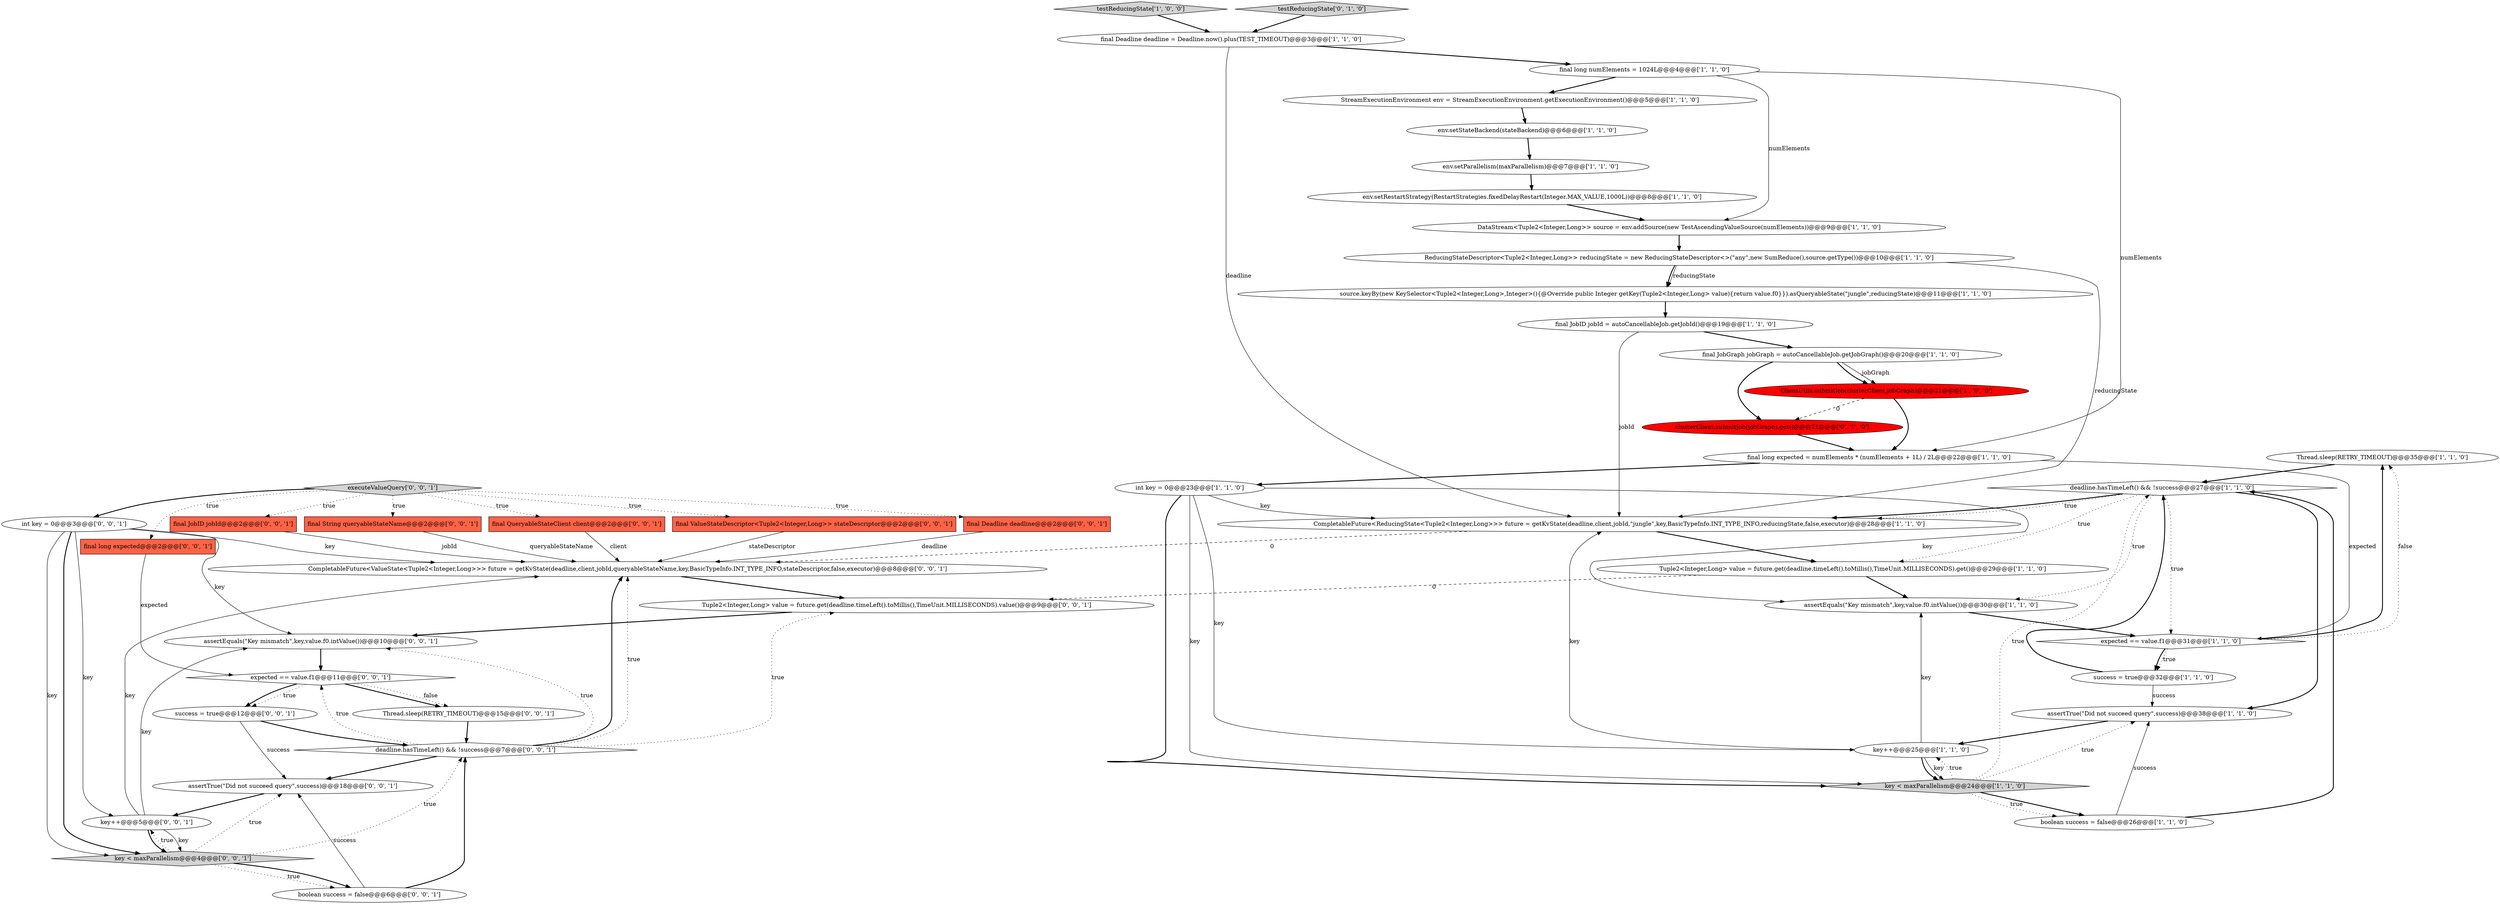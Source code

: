 digraph {
23 [style = filled, label = "Thread.sleep(RETRY_TIMEOUT)@@@35@@@['1', '1', '0']", fillcolor = white, shape = ellipse image = "AAA0AAABBB1BBB"];
9 [style = filled, label = "DataStream<Tuple2<Integer,Long>> source = env.addSource(new TestAscendingValueSource(numElements))@@@9@@@['1', '1', '0']", fillcolor = white, shape = ellipse image = "AAA0AAABBB1BBB"];
29 [style = filled, label = "executeValueQuery['0', '0', '1']", fillcolor = lightgray, shape = diamond image = "AAA0AAABBB3BBB"];
44 [style = filled, label = "CompletableFuture<ValueState<Tuple2<Integer,Long>>> future = getKvState(deadline,client,jobId,queryableStateName,key,BasicTypeInfo.INT_TYPE_INFO,stateDescriptor,false,executor)@@@8@@@['0', '0', '1']", fillcolor = white, shape = ellipse image = "AAA0AAABBB3BBB"];
4 [style = filled, label = "final JobGraph jobGraph = autoCancellableJob.getJobGraph()@@@20@@@['1', '1', '0']", fillcolor = white, shape = ellipse image = "AAA0AAABBB1BBB"];
3 [style = filled, label = "source.keyBy(new KeySelector<Tuple2<Integer,Long>,Integer>(){@Override public Integer getKey(Tuple2<Integer,Long> value){return value.f0}}).asQueryableState(\"jungle\",reducingState)@@@11@@@['1', '1', '0']", fillcolor = white, shape = ellipse image = "AAA0AAABBB1BBB"];
1 [style = filled, label = "CompletableFuture<ReducingState<Tuple2<Integer,Long>>> future = getKvState(deadline,client,jobId,\"jungle\",key,BasicTypeInfo.INT_TYPE_INFO,reducingState,false,executor)@@@28@@@['1', '1', '0']", fillcolor = white, shape = ellipse image = "AAA0AAABBB1BBB"];
7 [style = filled, label = "int key = 0@@@23@@@['1', '1', '0']", fillcolor = white, shape = ellipse image = "AAA0AAABBB1BBB"];
43 [style = filled, label = "final Deadline deadline@@@2@@@['0', '0', '1']", fillcolor = tomato, shape = box image = "AAA0AAABBB3BBB"];
28 [style = filled, label = "boolean success = false@@@6@@@['0', '0', '1']", fillcolor = white, shape = ellipse image = "AAA0AAABBB3BBB"];
16 [style = filled, label = "assertTrue(\"Did not succeed query\",success)@@@38@@@['1', '1', '0']", fillcolor = white, shape = ellipse image = "AAA0AAABBB1BBB"];
35 [style = filled, label = "deadline.hasTimeLeft() && !success@@@7@@@['0', '0', '1']", fillcolor = white, shape = diamond image = "AAA0AAABBB3BBB"];
41 [style = filled, label = "Tuple2<Integer,Long> value = future.get(deadline.timeLeft().toMillis(),TimeUnit.MILLISECONDS).value()@@@9@@@['0', '0', '1']", fillcolor = white, shape = ellipse image = "AAA0AAABBB3BBB"];
37 [style = filled, label = "int key = 0@@@3@@@['0', '0', '1']", fillcolor = white, shape = ellipse image = "AAA0AAABBB3BBB"];
31 [style = filled, label = "key++@@@5@@@['0', '0', '1']", fillcolor = white, shape = ellipse image = "AAA0AAABBB3BBB"];
40 [style = filled, label = "final JobID jobId@@@2@@@['0', '0', '1']", fillcolor = tomato, shape = box image = "AAA0AAABBB3BBB"];
38 [style = filled, label = "assertTrue(\"Did not succeed query\",success)@@@18@@@['0', '0', '1']", fillcolor = white, shape = ellipse image = "AAA0AAABBB3BBB"];
12 [style = filled, label = "final long expected = numElements * (numElements + 1L) / 2L@@@22@@@['1', '1', '0']", fillcolor = white, shape = ellipse image = "AAA0AAABBB1BBB"];
36 [style = filled, label = "final long expected@@@2@@@['0', '0', '1']", fillcolor = tomato, shape = box image = "AAA0AAABBB3BBB"];
26 [style = filled, label = "clusterClient.submitJob(jobGraph).get()@@@21@@@['0', '1', '0']", fillcolor = red, shape = ellipse image = "AAA1AAABBB2BBB"];
6 [style = filled, label = "ClientUtils.submitJob(clusterClient,jobGraph)@@@21@@@['1', '0', '0']", fillcolor = red, shape = ellipse image = "AAA1AAABBB1BBB"];
25 [style = filled, label = "Tuple2<Integer,Long> value = future.get(deadline.timeLeft().toMillis(),TimeUnit.MILLISECONDS).get()@@@29@@@['1', '1', '0']", fillcolor = white, shape = ellipse image = "AAA0AAABBB1BBB"];
8 [style = filled, label = "env.setStateBackend(stateBackend)@@@6@@@['1', '1', '0']", fillcolor = white, shape = ellipse image = "AAA0AAABBB1BBB"];
13 [style = filled, label = "final Deadline deadline = Deadline.now().plus(TEST_TIMEOUT)@@@3@@@['1', '1', '0']", fillcolor = white, shape = ellipse image = "AAA0AAABBB1BBB"];
20 [style = filled, label = "deadline.hasTimeLeft() && !success@@@27@@@['1', '1', '0']", fillcolor = white, shape = diamond image = "AAA0AAABBB1BBB"];
2 [style = filled, label = "final JobID jobId = autoCancellableJob.getJobId()@@@19@@@['1', '1', '0']", fillcolor = white, shape = ellipse image = "AAA0AAABBB1BBB"];
18 [style = filled, label = "key++@@@25@@@['1', '1', '0']", fillcolor = white, shape = ellipse image = "AAA0AAABBB1BBB"];
46 [style = filled, label = "success = true@@@12@@@['0', '0', '1']", fillcolor = white, shape = ellipse image = "AAA0AAABBB3BBB"];
17 [style = filled, label = "testReducingState['1', '0', '0']", fillcolor = lightgray, shape = diamond image = "AAA0AAABBB1BBB"];
11 [style = filled, label = "env.setParallelism(maxParallelism)@@@7@@@['1', '1', '0']", fillcolor = white, shape = ellipse image = "AAA0AAABBB1BBB"];
32 [style = filled, label = "final QueryableStateClient client@@@2@@@['0', '0', '1']", fillcolor = tomato, shape = box image = "AAA0AAABBB3BBB"];
27 [style = filled, label = "testReducingState['0', '1', '0']", fillcolor = lightgray, shape = diamond image = "AAA0AAABBB2BBB"];
34 [style = filled, label = "final ValueStateDescriptor<Tuple2<Integer,Long>> stateDescriptor@@@2@@@['0', '0', '1']", fillcolor = tomato, shape = box image = "AAA0AAABBB3BBB"];
15 [style = filled, label = "key < maxParallelism@@@24@@@['1', '1', '0']", fillcolor = lightgray, shape = diamond image = "AAA0AAABBB1BBB"];
45 [style = filled, label = "key < maxParallelism@@@4@@@['0', '0', '1']", fillcolor = lightgray, shape = diamond image = "AAA0AAABBB3BBB"];
24 [style = filled, label = "expected == value.f1@@@31@@@['1', '1', '0']", fillcolor = white, shape = diamond image = "AAA0AAABBB1BBB"];
39 [style = filled, label = "expected == value.f1@@@11@@@['0', '0', '1']", fillcolor = white, shape = diamond image = "AAA0AAABBB3BBB"];
22 [style = filled, label = "assertEquals(\"Key mismatch\",key,value.f0.intValue())@@@30@@@['1', '1', '0']", fillcolor = white, shape = ellipse image = "AAA0AAABBB1BBB"];
0 [style = filled, label = "ReducingStateDescriptor<Tuple2<Integer,Long>> reducingState = new ReducingStateDescriptor<>(\"any\",new SumReduce(),source.getType())@@@10@@@['1', '1', '0']", fillcolor = white, shape = ellipse image = "AAA0AAABBB1BBB"];
5 [style = filled, label = "success = true@@@32@@@['1', '1', '0']", fillcolor = white, shape = ellipse image = "AAA0AAABBB1BBB"];
21 [style = filled, label = "StreamExecutionEnvironment env = StreamExecutionEnvironment.getExecutionEnvironment()@@@5@@@['1', '1', '0']", fillcolor = white, shape = ellipse image = "AAA0AAABBB1BBB"];
42 [style = filled, label = "Thread.sleep(RETRY_TIMEOUT)@@@15@@@['0', '0', '1']", fillcolor = white, shape = ellipse image = "AAA0AAABBB3BBB"];
10 [style = filled, label = "final long numElements = 1024L@@@4@@@['1', '1', '0']", fillcolor = white, shape = ellipse image = "AAA0AAABBB1BBB"];
30 [style = filled, label = "assertEquals(\"Key mismatch\",key,value.f0.intValue())@@@10@@@['0', '0', '1']", fillcolor = white, shape = ellipse image = "AAA0AAABBB3BBB"];
14 [style = filled, label = "env.setRestartStrategy(RestartStrategies.fixedDelayRestart(Integer.MAX_VALUE,1000L))@@@8@@@['1', '1', '0']", fillcolor = white, shape = ellipse image = "AAA0AAABBB1BBB"];
19 [style = filled, label = "boolean success = false@@@26@@@['1', '1', '0']", fillcolor = white, shape = ellipse image = "AAA0AAABBB1BBB"];
33 [style = filled, label = "final String queryableStateName@@@2@@@['0', '0', '1']", fillcolor = tomato, shape = box image = "AAA0AAABBB3BBB"];
27->13 [style = bold, label=""];
0->1 [style = solid, label="reducingState"];
10->12 [style = solid, label="numElements"];
28->38 [style = solid, label="success"];
29->43 [style = dotted, label="true"];
7->22 [style = solid, label="key"];
25->22 [style = bold, label=""];
5->20 [style = bold, label=""];
11->14 [style = bold, label=""];
36->39 [style = solid, label="expected"];
37->44 [style = solid, label="key"];
31->30 [style = solid, label="key"];
21->8 [style = bold, label=""];
15->20 [style = dotted, label="true"];
38->31 [style = bold, label=""];
45->38 [style = dotted, label="true"];
1->44 [style = dashed, label="0"];
12->7 [style = bold, label=""];
31->44 [style = solid, label="key"];
26->12 [style = bold, label=""];
20->16 [style = bold, label=""];
6->26 [style = dashed, label="0"];
7->18 [style = solid, label="key"];
39->46 [style = dotted, label="true"];
14->9 [style = bold, label=""];
35->38 [style = bold, label=""];
37->45 [style = solid, label="key"];
19->16 [style = solid, label="success"];
8->11 [style = bold, label=""];
29->36 [style = dotted, label="true"];
24->5 [style = dotted, label="true"];
0->3 [style = bold, label=""];
35->44 [style = bold, label=""];
20->24 [style = dotted, label="true"];
4->6 [style = solid, label="jobGraph"];
19->20 [style = bold, label=""];
13->1 [style = solid, label="deadline"];
15->18 [style = dotted, label="true"];
18->15 [style = bold, label=""];
32->44 [style = solid, label="client"];
10->21 [style = bold, label=""];
15->16 [style = dotted, label="true"];
2->4 [style = bold, label=""];
33->44 [style = solid, label="queryableStateName"];
35->30 [style = dotted, label="true"];
25->41 [style = dashed, label="0"];
24->5 [style = bold, label=""];
0->3 [style = solid, label="reducingState"];
35->44 [style = dotted, label="true"];
28->35 [style = bold, label=""];
41->30 [style = bold, label=""];
37->31 [style = solid, label="key"];
18->22 [style = solid, label="key"];
3->2 [style = bold, label=""];
40->44 [style = solid, label="jobId"];
29->40 [style = dotted, label="true"];
12->24 [style = solid, label="expected"];
18->1 [style = solid, label="key"];
44->41 [style = bold, label=""];
37->45 [style = bold, label=""];
20->22 [style = dotted, label="true"];
37->30 [style = solid, label="key"];
39->42 [style = bold, label=""];
10->9 [style = solid, label="numElements"];
29->32 [style = dotted, label="true"];
45->31 [style = dotted, label="true"];
13->10 [style = bold, label=""];
43->44 [style = solid, label="deadline"];
23->20 [style = bold, label=""];
16->18 [style = bold, label=""];
20->25 [style = dotted, label="true"];
39->46 [style = bold, label=""];
29->34 [style = dotted, label="true"];
34->44 [style = solid, label="stateDescriptor"];
45->28 [style = dotted, label="true"];
29->37 [style = bold, label=""];
20->1 [style = bold, label=""];
15->19 [style = bold, label=""];
7->15 [style = solid, label="key"];
20->1 [style = dotted, label="true"];
46->35 [style = bold, label=""];
35->41 [style = dotted, label="true"];
7->15 [style = bold, label=""];
17->13 [style = bold, label=""];
24->23 [style = dotted, label="false"];
1->25 [style = bold, label=""];
24->23 [style = bold, label=""];
6->12 [style = bold, label=""];
35->39 [style = dotted, label="true"];
5->16 [style = solid, label="success"];
39->42 [style = dotted, label="false"];
9->0 [style = bold, label=""];
4->6 [style = bold, label=""];
4->26 [style = bold, label=""];
45->28 [style = bold, label=""];
7->1 [style = solid, label="key"];
18->15 [style = solid, label="key"];
42->35 [style = bold, label=""];
46->38 [style = solid, label="success"];
15->19 [style = dotted, label="true"];
2->1 [style = solid, label="jobId"];
45->35 [style = dotted, label="true"];
31->45 [style = solid, label="key"];
30->39 [style = bold, label=""];
29->33 [style = dotted, label="true"];
22->24 [style = bold, label=""];
31->45 [style = bold, label=""];
}
